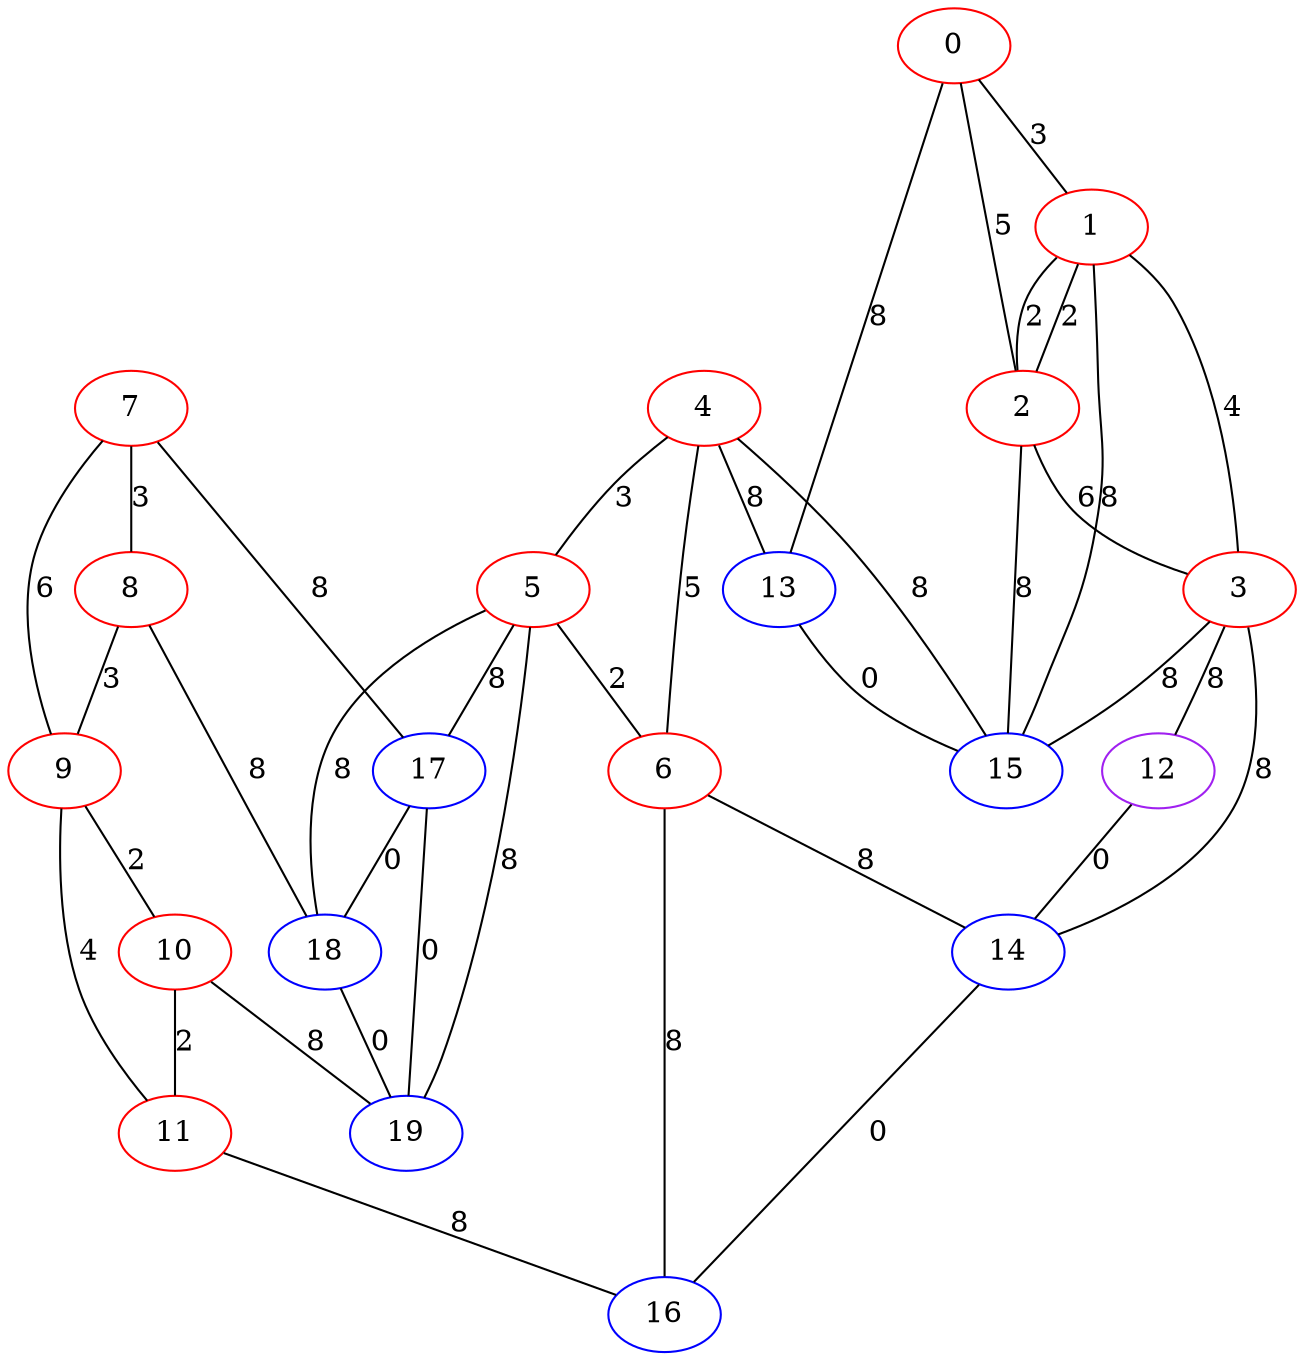 graph "" {
0 [color=red, weight=1];
1 [color=red, weight=1];
2 [color=red, weight=1];
3 [color=red, weight=1];
4 [color=red, weight=1];
5 [color=red, weight=1];
6 [color=red, weight=1];
7 [color=red, weight=1];
8 [color=red, weight=1];
9 [color=red, weight=1];
10 [color=red, weight=1];
11 [color=red, weight=1];
12 [color=purple, weight=4];
13 [color=blue, weight=3];
14 [color=blue, weight=3];
15 [color=blue, weight=3];
16 [color=blue, weight=3];
17 [color=blue, weight=3];
18 [color=blue, weight=3];
19 [color=blue, weight=3];
0 -- 1  [key=0, label=3];
0 -- 2  [key=0, label=5];
0 -- 13  [key=0, label=8];
1 -- 2  [key=0, label=2];
1 -- 2  [key=1, label=2];
1 -- 3  [key=0, label=4];
1 -- 15  [key=0, label=8];
2 -- 3  [key=0, label=6];
2 -- 15  [key=0, label=8];
3 -- 12  [key=0, label=8];
3 -- 14  [key=0, label=8];
3 -- 15  [key=0, label=8];
4 -- 15  [key=0, label=8];
4 -- 5  [key=0, label=3];
4 -- 6  [key=0, label=5];
4 -- 13  [key=0, label=8];
5 -- 17  [key=0, label=8];
5 -- 18  [key=0, label=8];
5 -- 19  [key=0, label=8];
5 -- 6  [key=0, label=2];
6 -- 16  [key=0, label=8];
6 -- 14  [key=0, label=8];
7 -- 8  [key=0, label=3];
7 -- 9  [key=0, label=6];
7 -- 17  [key=0, label=8];
8 -- 9  [key=0, label=3];
8 -- 18  [key=0, label=8];
9 -- 10  [key=0, label=2];
9 -- 11  [key=0, label=4];
10 -- 19  [key=0, label=8];
10 -- 11  [key=0, label=2];
11 -- 16  [key=0, label=8];
12 -- 14  [key=0, label=0];
13 -- 15  [key=0, label=0];
14 -- 16  [key=0, label=0];
17 -- 18  [key=0, label=0];
17 -- 19  [key=0, label=0];
18 -- 19  [key=0, label=0];
}

